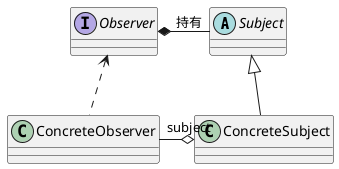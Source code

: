@startuml

abstract class Subject
class ConcreteSubject

interface Observer
class ConcreteObserver

Subject <|-- ConcreteSubject
Observer <.. ConcreteObserver

Subject "持有" -left-* Observer
ConcreteObserver -right-o "subject" ConcreteSubject

@enduml
